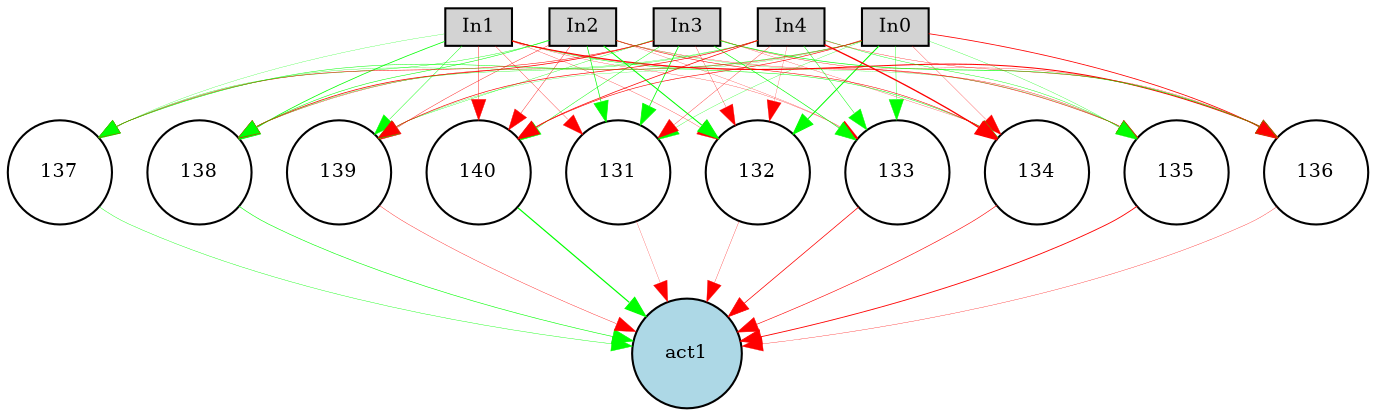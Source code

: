 digraph {
	node [fontsize=9 height=0.2 shape=circle width=0.2]
	In0 [fillcolor=lightgray shape=box style=filled]
	In1 [fillcolor=lightgray shape=box style=filled]
	In2 [fillcolor=lightgray shape=box style=filled]
	In3 [fillcolor=lightgray shape=box style=filled]
	In4 [fillcolor=lightgray shape=box style=filled]
	act1 [fillcolor=lightblue style=filled]
	131 [fillcolor=white style=filled]
	132 [fillcolor=white style=filled]
	133 [fillcolor=white style=filled]
	134 [fillcolor=white style=filled]
	135 [fillcolor=white style=filled]
	136 [fillcolor=white style=filled]
	137 [fillcolor=white style=filled]
	138 [fillcolor=white style=filled]
	139 [fillcolor=white style=filled]
	140 [fillcolor=white style=filled]
	In0 -> 131 [color=green penwidth=0.1444978860667961 style=solid]
	In0 -> 132 [color=green penwidth=0.4939693876892304 style=solid]
	In0 -> 133 [color=green penwidth=0.18221694138566707 style=solid]
	In0 -> 134 [color=red penwidth=0.13186798728047422 style=solid]
	In0 -> 135 [color=green penwidth=0.15154318439707004 style=solid]
	In0 -> 136 [color=red penwidth=0.39132543778761864 style=solid]
	In0 -> 137 [color=green penwidth=0.23966154932985026 style=solid]
	In0 -> 138 [color=red penwidth=0.16537651120008573 style=solid]
	In0 -> 139 [color=green penwidth=0.119640170223202 style=solid]
	In0 -> 140 [color=red penwidth=0.2934968315034868 style=solid]
	In1 -> 131 [color=red penwidth=0.15302318718833385 style=solid]
	In1 -> 132 [color=red penwidth=0.13912048548907277 style=solid]
	In1 -> 133 [color=red penwidth=0.12593912155703724 style=solid]
	In1 -> 134 [color=green penwidth=0.23122629333664735 style=solid]
	In1 -> 135 [color=red penwidth=0.2588368239290717 style=solid]
	In1 -> 136 [color=red penwidth=0.49353324551253475 style=solid]
	In1 -> 137 [color=green penwidth=0.12665166825441063 style=solid]
	In1 -> 138 [color=green penwidth=0.3655547521919814 style=solid]
	In1 -> 139 [color=green penwidth=0.21204210156954628 style=solid]
	In1 -> 140 [color=red penwidth=0.20075520234227898 style=solid]
	In2 -> 131 [color=green penwidth=0.3232555520573489 style=solid]
	In2 -> 132 [color=green penwidth=0.49055037178353855 style=solid]
	In2 -> 133 [color=red penwidth=0.11662353546515827 style=solid]
	In2 -> 134 [color=red penwidth=0.26312563027054503 style=solid]
	In2 -> 135 [color=green penwidth=0.11414647711417013 style=solid]
	In2 -> 136 [color=red penwidth=0.14300567665335467 style=solid]
	In2 -> 137 [color=green penwidth=0.1879291310378302 style=solid]
	In2 -> 138 [color=green penwidth=0.2580196330430722 style=solid]
	In2 -> 139 [color=red penwidth=0.19626371436469664 style=solid]
	In2 -> 140 [color=red penwidth=0.18083147778711448 style=solid]
	In3 -> 131 [color=green penwidth=0.3702013895918157 style=solid]
	In3 -> 132 [color=red penwidth=0.13338966558914525 style=solid]
	In3 -> 133 [color=green penwidth=0.3065021821392706 style=solid]
	In3 -> 134 [color=red penwidth=0.11764663640927078 style=solid]
	In3 -> 135 [color=red penwidth=0.17743262433915025 style=solid]
	In3 -> 136 [color=green penwidth=0.31453696378816437 style=solid]
	In3 -> 137 [color=red penwidth=0.2425771295419047 style=solid]
	In3 -> 138 [color=red penwidth=0.3683458703949226 style=solid]
	In3 -> 139 [color=green penwidth=0.16684383461926516 style=solid]
	In3 -> 140 [color=green penwidth=0.2274288269311487 style=solid]
	In4 -> 131 [color=red penwidth=0.15996877859488373 style=solid]
	In4 -> 132 [color=red penwidth=0.10371714785261549 style=solid]
	In4 -> 133 [color=green penwidth=0.2287091938274962 style=solid]
	In4 -> 134 [color=red penwidth=0.6344757038336667 style=solid]
	In4 -> 135 [color=green penwidth=0.20095670769414023 style=solid]
	In4 -> 136 [color=red penwidth=0.15879199053388587 style=solid]
	In4 -> 137 [color=green penwidth=0.14393559553318874 style=solid]
	In4 -> 138 [color=green penwidth=0.1640204797431748 style=solid]
	In4 -> 139 [color=red penwidth=0.31562920744906703 style=solid]
	In4 -> 140 [color=red penwidth=0.34503636089058315 style=solid]
	131 -> act1 [color=red penwidth=0.10958769023166404 style=solid]
	132 -> act1 [color=red penwidth=0.13836229510414744 style=solid]
	133 -> act1 [color=red penwidth=0.35210833530309493 style=solid]
	134 -> act1 [color=red penwidth=0.2890402014163593 style=solid]
	135 -> act1 [color=red penwidth=0.422542097193342 style=solid]
	136 -> act1 [color=red penwidth=0.15524731543131734 style=solid]
	137 -> act1 [color=green penwidth=0.1948324126353672 style=solid]
	138 -> act1 [color=green penwidth=0.28249121495078794 style=solid]
	139 -> act1 [color=red penwidth=0.17854082752995978 style=solid]
	140 -> act1 [color=green penwidth=0.5739525671164368 style=solid]
}
